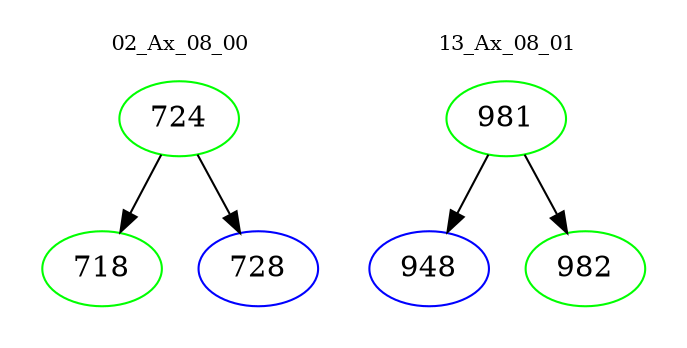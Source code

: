 digraph{
subgraph cluster_0 {
color = white
label = "02_Ax_08_00";
fontsize=10;
T0_724 [label="724", color="green"]
T0_724 -> T0_718 [color="black"]
T0_718 [label="718", color="green"]
T0_724 -> T0_728 [color="black"]
T0_728 [label="728", color="blue"]
}
subgraph cluster_1 {
color = white
label = "13_Ax_08_01";
fontsize=10;
T1_981 [label="981", color="green"]
T1_981 -> T1_948 [color="black"]
T1_948 [label="948", color="blue"]
T1_981 -> T1_982 [color="black"]
T1_982 [label="982", color="green"]
}
}
